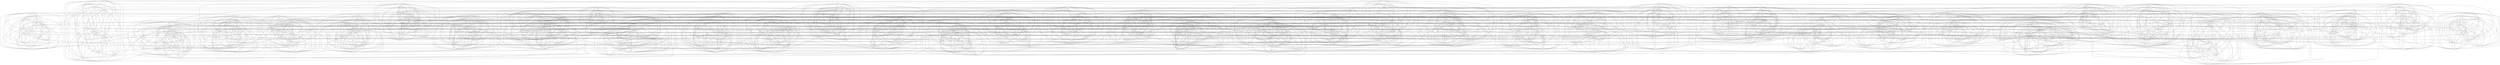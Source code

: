 strict graph {
  bt -- me
  nb -- vj
  mh -- vz
  ja -- tm
  ly -- wx
  gf -- iq
  jh -- zo
  dh -- hz
  oi -- sv
  ji -- tf
  pk -- ur
  gl -- st
  gv -- tu
  lw -- md
  ci -- dy
  cg -- fb
  dl -- wv
  sn -- yl
  cm -- ye
  bx -- oo
  bt -- kn
  bd -- ja
  wa -- xq
  nb -- pd
  jh -- kd
  ja -- jv
  la -- vz
  cn -- hq
  bo -- fu
  ng -- ot
  by -- vy
  aw -- ud
  qe -- xg
  mf -- vk
  ck -- gb
  nh -- vz
  co -- lv
  nv -- xg
  mz -- su
  br -- ne
  bo -- vn
  ic -- ow
  ki -- to
  js -- od
  ac -- nd
  gk -- ow
  yt -- yy
  bt -- oz
  vg -- xy
  wq -- yr
  hx -- is
  af -- ny
  fi -- iw
  si -- wm
  gv -- hm
  gy -- xf
  eb -- yb
  of -- ue
  hg -- ny
  lp -- op
  pw -- xt
  sz -- zc
  pk -- tt
  dc -- ga
  hl -- kt
  hz -- oo
  lp -- rw
  hc -- yf
  gz -- qf
  dt -- mh
  kf -- tc
  mm -- ry
  hh -- ml
  st -- yn
  kg -- vg
  ph -- sx
  mc -- ne
  my -- sd
  dq -- hn
  ar -- lg
  ah -- dk
  mv -- os
  co -- ew
  lu -- oe
  hi -- pf
  gr -- tf
  sg -- wg
  jz -- wk
  ln -- ni
  lz -- yc
  gc -- he
  md -- ws
  py -- qm
  dp -- hu
  te -- xn
  fe -- ob
  fc -- lh
  sp -- yv
  bj -- ve
  kg -- xm
  dl -- qd
  bo -- ds
  lo -- wh
  ds -- vn
  ho -- lt
  jl -- qc
  iz -- no
  nn -- sk
  aa -- mm
  sj -- yf
  ju -- rn
  fn -- qz
  bd -- ff
  ma -- ss
  wc -- xh
  og -- rf
  df -- lp
  lh -- vy
  fg -- qz
  kk -- qs
  dc -- ks
  ac -- xg
  dp -- uv
  zj -- zz
  ex -- rv
  bl -- tp
  hi -- vl
  bh -- ie
  ld -- xs
  eo -- ol
  mh -- oa
  nr -- rq
  up -- xp
  pk -- vx
  cm -- xx
  bw -- hi
  ye -- ze
  yi -- yr
  jk -- kn
  tz -- wk
  ee -- xd
  uy -- vr
  sv -- yq
  bo -- gl
  gl -- hk
  ku -- yq
  bf -- uj
  gc -- lg
  gw -- yx
  li -- qf
  ii -- te
  bx -- vp
  el -- op
  ka -- tl
  by -- lc
  dm -- xf
  rz -- tm
  ar -- zc
  pt -- tf
  vh -- xm
  im -- mq
  du -- pm
  ba -- ds
  rw -- th
  xz -- yr
  ls -- su
  fr -- ze
  fq -- kf
  ub -- zj
  fr -- gy
  hw -- ij
  pg -- sx
  bh -- vq
  dq -- np
  xo -- xw
  hq -- nn
  hf -- oi
  bj -- wb
  aa -- tw
  sz -- yk
  br -- og
  ln -- ya
  cw -- xo
  kq -- mf
  ov -- yj
  xo -- yy
  dt -- uu
  hl -- xw
  lq -- ra
  df -- fa
  dz -- ji
  pe -- xy
  sr -- za
  ds -- eh
  qj -- wl
  oq -- rl
  da -- ui
  fr -- jb
  nz -- ua
  ua -- xd
  he -- ni
  ft -- yx
  aq -- wi
  hl -- xo
  lc -- wm
  oj -- xx
  cg -- eo
  mh -- zk
  on -- ze
  qj -- un
  eh -- zz
  me -- qr
  ct -- se
  nl -- ro
  bf -- wy
  cg -- qe
  ap -- et
  fa -- jl
  ni -- oq
  qb -- yb
  lr -- vy
  mu -- qs
  cc -- nn
  ke -- wy
  bt -- wt
  ft -- jz
  qp -- wl
  kx -- ts
  pb -- xq
  cu -- ho
  ik -- wk
  ra -- sb
  mv -- xi
  ng -- zq
  ll -- tp
  nv -- qe
  ow -- pv
  km -- li
  gr -- yi
  cm -- fy
  lz -- rd
  jl -- ml
  tm -- wt
  mn -- ni
  eq -- lg
  pe -- re
  gc -- mn
  kq -- lw
  ep -- gp
  du -- xx
  cs -- fg
  ha -- qp
  xj -- yw
  ii -- kr
  jz -- tz
  uy -- zr
  gk -- xi
  ac -- rs
  pd -- xt
  co -- ig
  ly -- rz
  cg -- oz
  ot -- zz
  hl -- yt
  py -- vw
  vw -- zw
  rl -- yx
  hp -- xh
  cw -- zu
  gi -- nr
  kz -- yq
  bi -- xw
  ji -- wo
  od -- pd
  ei -- ez
  ki -- vs
  iq -- jb
  mk -- si
  hq -- sk
  by -- si
  wy -- yw
  og -- wd
  az -- gr
  af -- xy
  ie -- qs
  hu -- lo
  tc -- wc
  ys -- zz
  ar -- mn
  ae -- gr
  fr -- iq
  is -- su
  fu -- nl
  bk -- yn
  ch -- wn
  gx -- tr
  sn -- tv
  xk -- xo
  ep -- na
  at -- wa
  bl -- mg
  hy -- lc
  cz -- rl
  iw -- uv
  eb -- im
  xs -- zq
  aw -- vl
  au -- os
  qj -- qp
  eu -- xi
  jq -- xs
  af -- hg
  bw -- ww
  we -- zk
  lt -- tx
  ee -- nz
  ks -- qt
  rc -- wp
  ej -- yb
  np -- tt
  bz -- el
  oe -- rp
  sr -- vq
  rd -- tp
  et -- mq
  mf -- nj
  dg -- tc
  ac -- ol
  aa -- ko
  pp -- ss
  jh -- qt
  fl -- zw
  fw -- hu
  kc -- pp
  no -- os
  ja -- wx
  hk -- vn
  rc -- zu
  az -- cy
  at -- ho
  ms -- ww
  ko -- rm
  xv -- yb
  tl -- zs
  dm -- iq
  dk -- gb
  bd -- mt
  ae -- cx
  pj -- zk
  ei -- vl
  qs -- vq
  gx -- pr
  oe -- qb
  ls -- vt
  ha -- qv
  kq -- nn
  wg -- wy
  dx -- uj
  gw -- qz
  uz -- zz
  qt -- zo
  bz -- il
  oj -- pu
  lk -- xv
  ok -- pw
  hd -- up
  js -- vj
  hp -- mb
  he -- zc
  ji -- me
  hp -- mh
  ou -- rd
  ck -- qj
  jc -- ls
  cm -- hc
  uf -- wp
  lk -- rc
  dn -- eh
  lc -- si
  fu -- hj
  gh -- kt
  ew -- lv
  aq -- hw
  xn -- yh
  lt -- yh
  ba -- cc
  dq -- jz
  bi -- xo
  kw -- vl
  gf -- rg
  iw -- zs
  hd -- od
  gv -- ul
  ho -- vr
  os -- vz
  bc -- xj
  bw -- dp
  eg -- fp
  mw -- wx
  lr -- wm
  dt -- hp
  el -- qc
  vw -- ya
  fj -- xh
  jy -- lh
  hn -- pk
  ow -- qw
  lc -- mk
  cc -- vk
  nz -- vl
  be -- ow
  my -- yh
  hr -- yr
  hc -- hm
  id -- st
  mp -- we
  aj -- nf
  kz -- sv
  ab -- rc
  pr -- sp
  ay -- qs
  hm -- tu
  dm -- fr
  is -- kc
  gl -- nl
  of -- xa
  lq -- mq
  bh -- cp
  bc -- uh
  dz -- qr
  mv -- qw
  id -- tb
  cs -- zq
  bo -- hk
  cd -- qu
  xw -- yt
  eg -- mg
  nt -- ur
  ga -- gd
  nl -- yn
  ci -- ha
  jh -- ti
  ec -- no
  hj -- vn
  mw -- rz
  bl -- ou
  hr -- pn
  fy -- it
  hu -- wh
  mj -- rp
  wn -- xz
  pk -- pl
  mp -- qt
  bc -- vu
  jm -- oj
  oj -- ut
  ij -- no
  ax -- ca
  wn -- wq
  dt -- oo
  dz -- wo
  qa -- wd
  bj -- xa
  hy -- ww
  kz -- tv
  fl -- oo
  dn -- uz
  hf -- yl
  je -- ou
  ub -- zz
  qw -- sp
  ki -- my
  gf -- mc
  hh -- sy
  bz -- lp
  bc -- hz
  tr -- yv
  nt -- vx
  pt -- uo
  ax -- il
  fr -- oa
  rf -- yl
  ei -- kw
  cp -- kk
  fo -- in
  in -- tj
  gc -- oq
  nj -- rl
  bk -- bo
  hu -- tg
  dn -- nx
  mq -- zk
  tg -- tp
  eg -- zs
  od -- xp
  bw -- pr
  hh -- yv
  bw -- hu
  ry -- tw
  rp -- yb
  ae -- az
  kd -- zo
  cd -- dk
  kc -- vt
  it -- sj
  bm -- cx
  td -- tw
  ix -- uk
  bo -- ro
  ov -- zg
  co -- ho
  md -- wk
  hh -- sp
  ou -- ru
  aj -- fc
  tt -- vx
  ag -- mj
  eg -- lb
  ej -- lk
  bw -- pf
  cw -- sh
  fr -- kt
  ti -- vj
  qm -- vw
  cp -- za
  pz -- zz
  lp -- tn
  kx -- lb
  bi -- cw
  sd -- te
  eq -- gc
  mu -- sc
  qd -- uo
  hn -- tz
  uh -- yw
  eq -- yk
  uu -- wc
  fs -- jk
  cy -- gr
  nb -- xu
  eo -- rs
  vk -- ys
  ua -- vl
  ud -- vl
  cs -- rl
  fj -- hp
  bn -- zw
  as -- nh
  cn -- sk
  gn -- lh
  eb -- et
  fb -- xg
  nj -- qz
  ik -- pl
  ay -- kk
  bi -- sh
  af -- ii
  vh -- xy
  ar -- he
  qs -- sr
  kt -- on
  cg -- nd
  kz -- rf
  kk -- mu
  eu -- jw
  np -- vx
  lk -- lu
  dz -- sx
  kw -- xd
  do -- xf
  fc -- wm
  oe -- rc
  ft -- rl
  im -- ri
  xp -- xu
  qd -- tf
  dv -- sp
  lv -- xq
  iq -- xf
  sc -- za
  wn -- yr
  ng -- rl
  am -- eu
  ll -- vs
  ff -- xx
  hi -- hu
  gi -- me
  fy -- kd
  mc -- uq
  mn -- sz
  ji -- sx
  fc -- gn
  lf -- oo
  lk -- yb
  qt -- ye
  qf -- yi
  aj -- vy
  ca -- tn
  fe -- rq
  qq -- xt
  ic -- jx
  ko -- tf
  fb -- ol
  bw -- hy
  hr -- re
  qa -- tu
  bp -- of
  dv -- ml
  aw -- kw
  fs -- wt
  hv -- ip
  od -- vj
  cg -- rs
  ph -- qr
  qk -- ud
  nr -- qr
  fn -- gw
  lq -- sb
  fp -- ka
  kk -- rq
  ko -- td
  du -- oj
  dz -- kr
  ec -- la
  fs -- rz
  qv -- tb
  se -- zu
  vs -- yh
  mo -- xx
  ya -- yk
  of -- wb
  vu -- yw
  js -- pw
  te -- vs
  af -- xm
  et -- lq
  ui -- uz
  ei -- ua
  do -- jb
  fe -- vq
  fi -- zs
  ag -- gv
  at -- cu
  ob -- vp
  na -- yv
  ua -- zx
  uf -- yb
  hf -- ku
  ff -- jm
  ec -- iz
  im -- ra
  ia -- sk
  ji -- ph
  mp -- ti
  lb -- mg
  bt -- rz
  fb -- ty
  df -- qc
  oi -- sn
  ig -- xq
  rc -- uf
  nr -- sg
  th -- xk
  un -- xq
  fy -- yf
  kx -- lv
  te -- to
  up -- xu
  fp -- zs
  eq -- sz
  pj -- zm
  dp -- wh
  hr -- wq
  wb -- zv
  dq -- ty
  df -- op
  kn -- tm
  hp -- kf
  rp -- sf
  an -- uh
  hd -- xp
  hg -- vg
  ik -- jz
  pd -- up
  pn -- qf
  li -- rn
  ok -- up
  bj -- tb
  ie -- kk
  pd -- xu
  bp -- zv
  hj -- nl
  io -- ub
  th -- zu
  on -- xf
  fg -- ot
  co -- vr
  ka -- zs
  js -- up
  da -- nx
  hg -- xy
  ik -- tz
  dc -- dk
  gk -- jx
  ln -- oq
  fy -- qb
  hd -- js
  jc -- ma
  wv -- xy
  kb -- vh
  fj -- mo
  lz -- xs
  gc -- sz
  qw -- xi
  cz -- yx
  nl -- st
  kv -- zk
  dg -- fj
  je -- yc
  qe -- qq
  my -- vs
  na -- xh
  jb -- rg
  ba -- lw
  fw -- ms
  ma -- vt
  og -- qa
  mj -- ne
  mp -- sj
  xl -- zg
  ap -- my
  cd -- ga
  eg -- sf
  jg -- su
  bj -- bp
  uj -- vu
  jk -- jv
  ep -- sp
  sv -- yl
  dy -- tb
  kr -- qr
  ax -- fa
  xf -- ze
  iq -- pp
  du -- jd
  cx -- tf
  eu -- ic
  aw -- ei
  el -- oi
  jx -- pa
  cg -- gi
  to -- yh
  hz -- zw
  eb -- pj
  jk -- mw
  gi -- qr
  jx -- pv
  nn -- vk
  ia -- lw
  ba -- md
  il -- jl
  pp -- rv
  pw -- xc
  ms -- wh
  qv -- wb
  bc -- ke
  eh -- pz
  fj -- kf
  dh -- qm
  of -- zv
  rj -- ww
  ag -- wd
  ha -- mf
  gi -- ph
  jk -- nf
  lt -- my
  el -- lp
  in -- sn
  ej -- hv
  ia -- mf
  aj -- wm
  md -- nn
  dz -- me
  bl -- lz
  eh -- zj
  mc -- qa
  ah -- cd
  cz -- ft
  lv -- wa
  ew -- uy
  fc -- si
  to -- tx
  cd -- dc
  kb -- kg
  je -- xs
  fq -- tu
  sc -- vq
  dc -- un
  gr -- uo
  jl -- op
  co -- pb
  bc -- uj
  bp -- xa
  hk -- st
  gi -- wo
  tj -- yq
  ij -- nh
  hm -- mj
  gy -- ze
  vj -- xu
  lr -- mk
  de -- ut
  lk -- qb
  an -- xj
  af -- vg
  cd -- wl
  ng -- yx
  bm -- ip
  bl -- ru
  gd -- xy
  dm -- jb
  at -- xq
  hw -- rf
  th -- yy
  he -- mn
  aa -- qr
  cs -- fn
  dv -- tr
  jm -- mt
  bw -- ms
  ke -- xe
  si -- vy
  pm -- xx
  mb -- xh
  nz -- vv
  dk -- qu
  av -- of
  an -- xe
  sh -- xk
  bk -- ro
  ba -- sk
  lo -- ww
  ha -- zv
  gv -- qa
  jx -- ow
  fu -- id
  at -- zr
  iw -- lb
  nz -- qk
  ar -- ya
  tu -- ul
  pr -- tr
  au -- iz
  dc -- sk
  gd -- uk
  eo -- fb
  dk -- ks
  ha -- tb
  jv -- rz
  kr -- sg
  mq -- we
  hy -- rj
  qq -- rs
  ej -- qb
  ab -- qb
  kw -- ud
  ia -- jv
  jq -- rd
  ch -- pn
  dz -- ph
  fy -- jh
  av -- bp
  ia -- md
  ds -- gl
  sj -- ye
  ez -- xd
  dh -- fl
  af -- kb
  dm -- kt
  bh -- mu
  cm -- ti
  lp -- qc
  rq -- sc
  fu -- ro
  eq -- he
  ds -- hj
  hg -- ix
  cd -- ks
  oe -- wp
  io -- ui
  jb -- on
  hj -- yn
  hx -- kc
  gz -- ii
  fc -- lc
  au -- nh
  fp -- lb
  jh -- ye
  lb -- zs
  ax -- el
  ag -- mc
  cz -- nj
  se -- sh
  oo -- vp
  pj -- ri
  je -- tg
  oq -- ya
  cn -- tj
  bj -- qv
  dc -- qp
  kg -- wv
  ka -- kx
  lo -- uv
  be -- qw
  pl -- tz
  fq -- mb
  ct -- hl
  fc -- lr
  ee -- qk
  th -- xw
  lw -- mf
  de -- jd
  dg -- uu
  bf -- dx
  ho -- uy
  iq -- ze
  sy -- tr
  cw -- hl
  bc -- cf
  hx -- ls
  oq -- sz
  eb -- lq
  bh -- kk
  ye -- zo
  xc -- xu
  eu -- mv
  fi -- tl
  rf -- sv
  rg -- xf
  ch -- wq
  bc -- bf
  hw -- wi
  cx -- gr
  au -- hw
  mt -- xx
  ag -- hm
  tw -- xl
  dn -- ys
  cz -- fn
  dn -- zz
  el -- tn
  ka -- mg
  hd -- pw
  mq -- tv
  ae -- bm
  da -- zj
  lq -- zm
  nh -- os
  ej -- xv
  bm -- tf
  hf -- sv
  fj -- oa
  qz -- zq
  ob -- oo
  aj -- lr
  hl -- yy
  gz -- yh
  oz -- xg
  cf -- xj
  mm -- tw
  sp -- tr
  dm -- gf
  bj -- of
  bd -- ut
  an -- bc
  hm -- uq
  fg -- yx
  br -- gv
  ol -- oz
  gv -- mc
  dp -- ww
  ik -- pk
  fb -- nv
  gb -- un
  fg -- ng
  bk -- st
  ch -- ju
  rm -- yj
  cm -- qt
  hz -- qm
  eq -- ln
  nx -- zj
  tw -- zg
  lm -- mk
  by -- lm
  ny -- xy
  im -- pj
  ho -- ig
  ag -- tu
  km -- ms
  hu -- nd
  qb -- rc
  hk -- yn
  ez -- vv
  xa -- zs
  aw -- ua
  gn -- lm
  ud -- zx
  hu -- pf
  hf -- ut
  ho -- zr
  rn -- wq
  la -- ra
  rm -- td
  ic -- mv
  bh -- sr
  ia -- kq
  im -- we
  it -- iz
  ac -- ui
  ss -- su
  qr -- wo
  kf -- uu
  lr -- si
  ut -- xx
  mb -- oa
  te -- tx
  kv -- ra
  xp -- xt
  ap -- xn
  mo -- oj
  dy -- ve
  hk -- nl
  kq -- vk
  mt -- pu
  pe -- rm
  lt -- xn
  ay -- mu
  pz -- tn
  ub -- uz
  se -- yt
  tt -- ur
  ly -- mw
  gk -- jw
  ch -- kw
  ki -- xn
  pe -- td
  hw -- no
  rz -- wx
  ur -- vx
  oa -- tc
  pz -- uz
  hp -- wc
  pa -- pv
  aq -- ct
  hm -- qa
  hd -- ok
  fi -- kx
  nj -- yx
  ca -- il
  ru -- tp
  gp -- hh
  hj -- hk
  dy -- qv
  sh -- xo
  cp -- sr
  mw -- wt
  cf -- dx
  uj -- xe
  jq -- lz
  hu -- ms
  iw -- pg
  io -- ue
  kr -- wg
  ml -- sp
  rs -- vh
  cf -- wy
  bo -- lf
  ck -- ga
  kx -- tl
  vx -- wk
  ov -- tw
  da -- zz
  vg -- xm
  vv -- xd
  mz -- ph
  kk -- sc
  mm -- rm
  is -- vt
  kr -- sx
  ij -- vz
  kg -- ny
  bk -- ds
  ax -- op
  lv -- pb
  bx -- py
  pb -- wa
  hl -- sh
  np -- pk
  ny -- wv
  dv -- yv
  mk -- wm
  bw -- lo
  df -- jl
  gk -- qw
  lt -- te
  oo -- qm
  ag -- og
  ig -- lv
  dk -- qj
  gb -- wl
  ry -- td
  vy -- wm
  lz -- ou
  uk -- vg
  np -- pl
  kw -- nz
  lm -- lr
  rm -- ry
  aq -- os
  qm -- vp
  km -- pn
  nx -- ys
  ok -- xc
  bo -- yn
  fi -- mg
  vs -- xn
  fs -- ja
  gd -- xm
  im -- zk
  fb -- qe
  ae -- ip
  oz -- qq
  tf -- uo
  ca -- uq
  ax -- lp
  pf -- rj
  ee -- ez
  mc -- wd
  eo -- xg
  lt -- vs
  do -- gy
  bp -- cs
  ub -- zw
  qa -- uq
  ju -- pn
  rq -- za
  ij -- os
  fe -- qs
  mp -- zo
  ni -- sz
  ld -- ru
  hr -- wn
  ag -- ul
  kw -- qk
  pn -- wn
  xd -- zx
  ny -- vh
  ff -- jd
  wh -- ww
  qr -- sx
  ct -- zu
  aw -- ez
  jk -- tm
  bm -- gr
  ch -- yi
  ay -- rq
  pd -- xc
  bd -- jm
  ix -- ny
  eo -- ty
  cf -- yw
  kc -- mz
  jv -- kn
  wp -- xv
  ml -- yv
  fl -- lf
  ei -- qk
  dh -- vp
  aa -- yj
  cd -- qp
  de -- mo
  vj -- xc
  ic -- jw
  dl -- tf
  kc -- ss
  ff -- pm
  ok -- xu
  ku -- sn
  bz -- tn
  az -- pt
  gy -- on
  bt -- ly
  ol -- qe
  pe -- tw
  nd -- ty
  gl -- ro
  dt -- oa
  he -- ya
  cu -- ew
  jv -- ly
  kb -- xy
  cu -- vr
  kf -- wc
  ck -- qp
  gi -- yr
  kw -- vv
  de -- ff
  ag -- br
  ly -- nf
  pw -- vj
  mm -- re
  fg -- zq
  pl -- vq
  ie -- za
  hq -- mf
  nh -- wi
  ui -- zj
  jg -- pr
  hm -- wd
  kx -- sl
  ub -- ys
  jc -- kc
  my -- tx
  dv -- ep
  km -- yi
  qt -- ti
  gh -- gy
  dq -- tz
  at -- vr
  dh -- py
  dh -- ob
  hf -- tj
  iw -- kx
  cm -- it
  aa -- xl
  tt -- tz
  kk -- vq
  rq -- vq
  vv -- zx
  gd -- ix
  vg -- vh
  fj -- wc
  hx -- jc
  vz -- wi
  hr -- km
  dv -- gx
  fb -- rs
  qb -- sf
  de -- mt
  jy -- vy
  iz -- la
  fl -- uy
  fi -- ts
  hc -- jh
  qb -- uf
  da -- pz
  kk -- za
  cd -- ck
  dn -- ui
  ig -- vr
  bh -- lw
  my -- te
  ch -- rn
  sf -- yb
  be -- pa
  gx -- qa
  ll -- rd
  lu -- qb
  rf -- sn
  jw -- xi
  ex -- su
  da -- io
  eh -- ue
  oa -- wc
  mu -- sr
  wa -- zr
  cc -- lw
  hd -- xu
  ix -- kg
  ju -- li
  dg -- dt
  da -- ys
  kz -- oi
  ck -- dc
  ie -- mu
  dy -- zv
  jk -- wx
  mv -- pa
  ch -- xz
  fs -- wx
  dl -- ip
  hl -- xk
  xc -- xt
  in -- tv
  eu -- ow
  ll -- xz
  fu -- hk
  as -- no
  jg -- yv
  tg -- xs
  dh -- lf
  jv -- wx
  fr -- on
  pa -- qw
  fs -- jv
  lk -- rp
  lw -- sk
  ep -- sy
  bn -- py
  ck -- un
  do -- rg
  jk -- rz
  lq -- lz
  ep -- iz
  we -- zm
  hr -- rn
  ir -- ka
  ti -- zo
  gn -- lc
  gp -- pr
  oe -- uf
  da -- ub
  qa -- ul
  ga -- gb
  mq -- pj
  gf -- gy
  at -- uy
  ls -- pp
  he -- lg
  ll -- xs
  bh -- za
  xe -- xj
  gf -- gh
  cp -- mu
  nz -- ud
  ne -- uq
  ew -- vr
  hv -- pt
  rd -- xs
  fs -- ik
  vl -- vv
  eu -- pv
  ae -- py
  eo -- qq
  ex -- ma
  uj -- uk
  hk -- ok
  bc -- dx
  gk -- xg
  nx -- uz
  gd -- wv
  pz -- ys
  av -- qv
  ah -- wl
  sn -- yq
  ki -- qd
  sc -- uo
  ld -- rd
  dz -- nr
  ix -- vh
  gb -- qp
  de -- jm
  he -- ln
  it -- mp
  xg -- yn
  gp -- ml
  mc -- ul
  iw -- ka
  ez -- ks
  iz -- vz
  gn -- vy
  tm -- wx
  vj -- xp
  mv -- ow
  aq -- ec
  bp -- ve
  kg -- uk
  kv -- sb
  am -- xi
  cw -- yt
  co -- xq
  bx -- fl
  am -- mv
  br -- hm
  ij -- wi
  ni -- ya
  hp -- tc
  ko -- re
  ch -- qf
  bz -- rw
  eg -- ka
  lw -- ws
  im -- mt
  pg -- qr
  oi -- tj
  hf -- yq
  sb -- zm
  im -- lq
  bm -- dl
  cc -- zr
  do -- gh
  bn -- lf
  mh -- xh
  ee -- kw
  lb -- ts
  kn -- vp
  pk -- tz
  hu -- rj
  gz -- ki
  mj -- og
  mm -- zg
  ba -- ws
  fo -- hf
  gn -- jy
  sd -- vs
  mt -- ut
  be -- mv
  sn -- sv
  fa -- rw
  op -- rw
  gl -- id
  bl -- ld
  nb -- od
  df -- tn
  im -- kv
  bx -- qm
  ec -- ij
  cs -- nj
  ve -- zv
  ip -- pt
  ph -- wo
  ft -- gw
  nb -- vy
  uh -- xj
  kd -- ti
  hz -- lf
  bx -- ob
  ab -- xv
  gl -- mu
  ep -- ml
  cx -- qq
  ba -- ia
  ov -- pe
  rp -- xv
  bk -- gl
  ii -- sd
  ks -- qu
  sz -- ya
  uz -- zj
  ez -- qk
  ee -- ud
  uh -- uj
  as -- iz
  ir -- kx
  cp -- rq
  ni -- vl
  rn -- xz
  br -- mj
  bo -- id
  eb -- mq
  fy -- hc
  du -- ut
  rv -- ss
  gx -- sy
  hg -- uk
  se -- th
  ue -- ys
  kg -- xu
  uv -- wh
  pf -- uv
  uf -- vt
  jx -- xi
  cy -- qd
  wy -- xj
  kn -- ly
  pg -- sg
  ob -- py
  ar -- eq
  bt -- ja
  dp -- hy
  gz -- xn
  lk -- sf
  ke -- uh
  pe -- xl
  tx -- yh
  re -- rm
  gv -- mj
  ds -- st
  cy -- uo
  ka -- sl
  un -- wl
  gx -- ml
  cn -- lw
  ap -- yh
  kq -- sk
  lt -- to
  do -- iq
  eg -- sl
  aa -- re
  ci -- ve
  aw -- sg
  by -- xl
  aq -- no
  do -- ze
  dx -- wy
  il -- rw
  il -- kd
  ae -- uo
  eq -- oq
  ei -- zx
  ol -- qq
  ah -- ck
  aq -- as
  ik -- nt
  mm -- pe
  eo -- oz
  mq -- ra
  ff -- oj
  cx -- uo
  jm -- xx
  iq -- rg
  da -- dn
  me -- wg
  ly -- tm
  gf -- xf
  ct -- yt
  dm -- pu
  az -- tf
  ej -- rp
  hc -- mp
  rf -- yq
  cu -- zr
  ml -- tr
  hj -- ro
  jd -- yt
  aq -- au
  bn -- hz
  hh -- na
  qb -- rp
  ot -- qz
  qk -- xd
  jl -- tn
  kv -- mq
  dq -- nt
  ez -- kw
  pu -- xx
  ax -- qc
  ow -- xi
  ew -- xq
  op -- tn
  mb -- wc
  ba -- hq
  cg -- xg
  bd -- pm
  lu -- uf
  qm -- zw
  ii -- yh
  nz -- zx
  ov -- re
  tv -- yl
  lf -- py
  qb -- xv
  ml -- sy
  ck -- dk
  bk -- hj
  hc -- kd
  fp -- ts
  rv -- se
  dm -- rg
  ir -- lb
  hg -- kg
  fa -- tn
  qk -- zx
  ir -- sl
  bl -- jq
  hj -- st
  in -- sv
  ep -- hh
  pn -- wq
  hq -- ws
  am -- qw
  hq -- vk
  at -- ew
  ku -- tv
  sb -- we
  fy -- sj
  ew -- ig
  qb -- wp
  bx -- hz
  ab -- rp
  bp -- ha
  hq -- md
  ay -- za
  xk -- xw
  df -- el
  by -- fc
  iw -- sl
  lu -- rp
  gd -- vg
  bj -- ha
  ll -- ou
  lh -- lm
  bz -- ca
  cn -- md
  gf -- kt
  fg -- fn
  qf -- wn
  oi -- yq
  ac -- qe
  pl -- ur
  fo -- kz
  ap -- te
  qc -- rw
  hw -- la
  ci -- wb
  xw -- yy
  lk -- oe
  hv -- yw
  ir -- ts
  fg -- qu
  la -- no
  dq -- ur
  lo -- up
  vn -- yn
  as -- hw
  js -- xc
  ub -- ui
  bh -- rq
  fe -- sc
  qz -- st
  dt -- fq
  rs -- xg
  wb -- xa
  uj -- wy
  ez -- ud
  hp -- uu
  fw -- lo
  sd -- tx
  fu -- yn
  ys -- zj
  od -- up
  cc -- md
  sf -- wp
  ay -- cp
  ba -- cn
  ar -- yk
  ar -- oq
  on -- rg
  rn -- yr
  jd -- xx
  jm -- pm
  de -- pm
  gp -- yv
  la -- nh
  bd -- du
  hy -- lo
  is -- ma
  ue -- ui
  hd -- xc
  rf -- tv
  hz -- py
  nd -- oz
  lh -- si
  lz -- tp
  rq -- sr
  ju -- qf
  de -- oj
  hr -- yi
  rw -- tn
  mw -- pt
  df -- kf
  ij -- iz
  ly -- wt
  pg -- wo
  hy -- pf
  hh -- tr
  pj -- ra
  ay -- fe
  iw -- mg
  jq -- ou
  je -- tp
  ob -- qm
  av -- te
  bp -- qv
  nd -- nv
  lg -- mn
  uh -- wy
  mg -- sl
  uk -- wv
  fa -- lp
  ru -- tg
  cc -- kq
  hn -- ik
  sp -- sy
  xm -- xy
  co -- uy
  pb -- vr
  it -- zo
  kf -- xh
  ke -- vu
  bn -- fl
  qu -- wl
  ju -- yi
  ma -- pp
  se -- xo
  ie -- vq
  vg -- wc
  in -- yl
  ji -- wg
  ab -- yb
  br -- ul
  aw -- nz
  kb -- vg
  fc -- jy
  ap -- tx
  nx -- ue
  ui -- ys
  dp -- fw
  dk -- un
  fc -- vy
  rn -- tl
  fn -- rl
  et -- we
  ft -- qz
  ah -- qp
  yt -- zu
  cw -- xk
  et -- kv
  az -- uo
  da -- uz
  dq -- pl
  fo -- tj
  ap -- sd
  ul -- wd
  dg -- oa
  sj -- ti
  me -- nr
  mq -- zm
  ck -- qu
  nr -- pg
  np -- nt
  ka -- qk
  jc -- vt
  hd -- vj
  cp -- vq
  pg -- ph
  hz -- vp
  fc -- mk
  qc -- xv
  fo -- yq
  ep -- jg
  cu -- xq
  gb -- ks
  ff -- mo
  ii -- ki
  jx -- mv
  ac -- oz
  fr -- xf
  gd -- ny
  bi -- yt
  ci -- ua
  cw -- yy
  bn -- oo
  sd -- to
  gn -- mk
  sg -- sx
  je -- mn
  cm -- sj
  xt -- xu
  lg -- ni
  bx -- zw
  kb -- ny
  dx -- vu
  aq -- ij
  cf -- vu
  cx -- pt
  jb -- jg
  jz -- pl
  is -- mz
  by -- gn
  hu -- hy
  jh -- mp
  pg -- wg
  ju -- kb
  in -- tr
  gd -- hg
  ff -- ut
  fn -- nj
  of -- ve
  oq -- zc
  nx -- ru
  dx -- qa
  lg -- ln
  hj -- id
  eu -- qw
  ca -- rw
  av -- dy
  jm -- ve
  fe -- sr
  tt -- xe
  wq -- yi
  ol -- xg
  jz -- ur
  bi -- yy
  qc -- tn
  ds -- fu
  oa -- uu
  do -- kt
  dy -- wb
  bk -- wl
  ks -- un
  hn -- jz
  ac -- qq
  dl -- hv
  dp -- ny
  jb -- ze
  rw -- wi
  cf -- xe
  ji -- kr
  jc -- rv
  km -- wq
  bf -- vu
  kt -- xf
  st -- vn
  kv -- we
  hn -- vx
  cz -- qz
  td -- xl
  bl -- tg
  mu -- za
  qq -- ty
  mt -- oj
  vk -- ws
  af -- tp
  ov -- rm
  fl -- ob
  bp -- ci
  rc -- sf
  pw -- xu
  uj -- yw
  sv -- tv
  mf -- ws
  hn -- tt
  hd -- pd
  fq -- uu
  fg -- gw
  ee -- ei
  cx -- cy
  td -- yj
  js -- sx
  dp -- ms
  qt -- yf
  ca -- df
  ha -- of
  ph -- sg
  dv -- hh
  qk -- vl
  dg -- kf
  pb -- uy
  bf -- cf
  dk -- ga
  dy -- nt
  mw -- nf
  im -- sb
  lc -- lm
  kq -- rd
  av -- xa
  by -- lh
  pv -- xi
  jd -- mt
  rj -- to
  km -- qf
  cn -- ws
  ex -- jc
  nf -- wt
  se -- xk
  ej -- rc
  gp -- sy
  ko -- ov
  qf -- yr
  lo -- pf
  ij -- la
  ag -- uq
  ac -- fb
  ag -- pm
  kq -- ws
  lp -- pj
  dt -- kf
  ci -- of
  mg -- zs
  et -- ra
  ah -- wq
  gp -- tr
  jy -- lm
  fi -- ir
  nr -- wg
  ku -- tj
  aj -- gn
  dv -- jg
  tb -- zv
  ds -- nl
  vl -- xd
  dh -- fb
  fp -- iw
  ho -- wa
  aj -- jy
  ca -- jl
  kw -- ua
  ri -- sb
  az -- hv
  nt -- pk
  tz -- vx
  dn -- ub
  lb -- tl
  ye -- yf
  me -- ph
  cx -- ip
  gr -- qd
  as -- la
  gx -- sp
  hk -- id
  jd -- jm
  lq -- pj
  gv -- wd
  gx -- hh
  nf -- wx
  ig -- pb
  np -- tz
  fi -- ka
  fr -- gh
  gz -- my
  js -- pd
  cs -- ot
  gp -- sp
  pf -- ww
  hi -- rj
  fj -- mh
  mh -- tc
  pu -- ut
  ha -- ve
  ap -- ki
  hq -- lw
  hf -- sn
  ex -- ss
  kk -- zj
  fn -- ot
  ew -- pb
  fr -- rg
  bj -- dy
  ls -- ma
  hv -- uo
  id -- yn
  ln -- zc
  yx -- zq
  qr -- wg
  bf -- xj
  fu -- gl
  nb -- xp
  ue -- uz
  gn -- lr
  in -- kz
  dv -- za
  kc -- rv
  ke -- uj
  bz -- op
  dp -- lo
  bf -- ke
  nf -- rz
  be -- eu
  op -- xf
  co -- dn
  bp -- tb
  bz -- qc
  ac -- cg
  fj -- tc
  ay -- sr
  mj -- ul
  ap -- ii
  cu -- lv
  pa -- xi
  lq -- we
  cg -- qq
  bi -- ct
  ki -- sd
  ep -- pr
  re -- yj
  fy -- zo
  it -- yf
  tx -- zx
  qm -- td
  ab -- oe
  no -- wp
  ks -- qp
  cz -- zq
  lk -- uf
  ls -- rv
  ap -- gz
  gw -- ng
  np -- pz
  fe -- ie
  dt -- fj
  av -- ve
  jq -- yc
  dg -- mh
  dv -- pr
  cw -- tr
  fb -- oz
  dl -- uo
  he -- oq
  oe -- sf
  ax -- df
  dt -- tc
  js -- nb
  bo -- st
  aa -- ry
  dv -- sy
  hl -- th
  ga -- wl
  rz -- wt
  gc -- ya
  bj -- ci
  cm -- zo
  eo -- rq
  ig -- mn
  ft -- ot
  hx -- su
  ba -- kq
  ls -- ss
  mo -- pm
  aa -- rm
  ab -- gp
  my -- xn
  ku -- yl
  eu -- gk
  gl -- vn
  an -- dx
  fw -- qv
  eh -- io
  kn -- rz
  uk -- xm
  af -- wv
  lb -- sl
  gy -- kt
  ou -- xs
  bt -- fs
  hr -- li
  do -- gf
  id -- ro
  eg -- fi
  xc -- yw
  ik -- np
  ko -- pe
  qp -- qu
  ij -- rg
  cp -- qs
  sh -- yt
  tx -- xn
  ri -- we
  gi -- pg
  in -- yq
  ct -- yy
  nv -- oz
  dt -- xh
  dc -- qj
  by -- lr
  gi -- sg
  xw -- zu
  ro -- st
  tb -- xa
  kb -- xm
  jy -- lr
  od -- wx
  ar -- ni
  ll -- lz
  ig -- wa
  gw -- nj
  aa -- ov
  nv -- ty
  il -- tn
  og -- uq
  xs -- yc
  ol -- ty
  se -- yy
  kv -- lq
  nt -- wk
  pz -- ui
  pf -- wh
  ve -- wb
  me -- sg
  ic -- pv
  fp -- tl
  ab -- yl
  pr -- sy
  jy -- nv
  gd -- vh
  sy -- yv
  jc -- mz
  ma -- rv
  ir -- my
  cs -- cz
  up -- vj
  aj -- lh
  rm -- xl
  gk -- pv
  tw -- yj
  ui -- zz
  is -- jc
  ti -- yf
  rd -- yc
  hh -- jg
  nj -- ot
  re -- zg
  xk -- yy
  gv -- og
  cg -- ol
  ix -- xm
  cy -- ip
  ir -- zs
  fn -- xn
  th -- yt
  cz -- fg
  dt -- mb
  jq -- ll
  fn -- ft
  vr -- wa
  fp -- sl
  dv -- gp
  tj -- tv
  bn -- qm
  hr -- ju
  be -- jx
  dg -- wc
  ne -- pp
  lo -- ms
  gy -- rg
  ud -- xd
  fw -- uv
  cg -- nv
  kr -- ph
  ne -- og
  dz -- wg
  cc -- ia
  nx -- ub
  bc -- wy
  ku -- rf
  kc -- ls
  eb -- we
  nd -- xg
  me -- wo
  au -- vz
  iz -- os
  rn -- wn
  ec -- hw
  nx -- pz
  kr -- nr
  ab -- wp
  ny -- xm
  pl -- vx
  hi -- ms
  ft -- nj
  ia -- vk
  aw -- zx
  ip -- qd
  kq -- md
  ag -- ne
  jw -- qw
  ru -- yc
  jx -- kf
  xl -- yj
  gk -- ic
  cu -- ro
  in -- rf
  hz -- vw
  tp -- xs
  oz -- ty
  ld -- tg
  ji -- qr
  gv -- ne
  ow -- xw
  fj -- fq
  ei -- nz
  fg -- rl
  ov -- ww
  an -- wy
  cn -- vk
  ck -- wl
  bi -- se
  gk -- pa
  kr -- pg
  an -- ke
  pb -- sh
  sl -- zs
  bn -- bx
  hy -- ms
  na -- tr
  me -- sx
  nn -- ws
  km -- yr
  gx -- yv
  uz -- wt
  qe -- rs
  mg -- ts
  ke -- xj
  dl -- pt
  ah -- dc
  kz -- tj
  uf -- xv
  kz -- sn
  lu -- sf
  bx -- dh
  be -- gk
  cy -- tf
  gv -- uq
  aj -- lm
  gh -- rg
  pa -- sj
  hu -- uv
  jw -- mv
  gy -- iq
  hq -- ia
  nd -- qe
  rg -- ze
  qz -- yx
  ej -- sf
  ko -- xl
  bd -- jd
  lq -- ri
  gb -- qj
  lg -- yk
  vh -- wv
  jd -- mo
  at -- lv
  dc -- gb
  hy -- wh
  ah -- qu
  ay -- gw
  nx -- ui
  gw -- zq
  pv -- ri
  ba -- nn
  bw -- fw
  cx -- dl
  ry -- zg
  cy -- pt
  eq -- zc
  rm -- tw
  nr -- ph
  bm -- qd
  sn -- tj
  ko -- yj
  ry -- xl
  ko -- ry
  gz -- to
  gz -- lt
  lq -- zk
  lz -- ru
  jg -- sp
  jv -- qs
  ld -- lz
  mc -- tu
  dh -- yx
  hc -- qt
  ja -- mw
  aw -- qk
  be -- zg
  fo -- yl
  fs -- ly
  af -- uk
  pb -- zr
  cs -- yx
  io -- zj
  bi -- zu
  qv -- xa
  uq -- wd
  ja -- kn
  aa -- td
  at -- pb
  fq -- hp
  pn -- yr
  ss -- vt
  at -- co
  ld -- ou
  wy -- xe
  cm -- jh
  an -- bf
  ah -- qj
  ra -- we
  xq -- zr
  tl -- ts
  oz -- qe
  ok -- pd
  iz -- nh
  ba -- vk
  ni -- zc
  kn -- mw
  ke -- yw
  ff -- yv
  jw -- jx
  ld -- yc
  lz -- tg
  qe -- ty
  fg -- nj
  cd -- gb
  eh -- uz
  lv -- uy
  fo -- sv
  ny -- vg
  mz -- rv
  sh -- xw
  ks -- qj
  ff -- pu
  uu -- xh
  ah -- un
  ar -- ln
  dx -- xe
  lo -- rj
  fp -- mm
  ja -- nf
  jx -- qw
  de -- pu
  hi -- hy
  ix -- kb
  bm -- cy
  wq -- xz
  ms -- rj
  ep -- gx
  kd -- sj
  ml -- na
  ar -- sz
  ex -- ls
  kz -- yl
  hn -- wk
  jq -- tg
  lm -- si
  cy -- sl
  ln -- sz
  nj -- zq
  ot -- zq
  aj -- mk
  tc -- uu
  jw -- pa
  rj -- wh
  bt -- tm
  ol -- tw
  of -- tb
  ng -- uy
  gz -- te
  yf -- zo
  ho -- xq
  gn -- wm
  da -- ue
  no -- vz
  ie -- sc
  eb -- zk
  as -- os
  pp -- su
  nt -- tt
  pl -- tt
  ki -- te
  hx -- mz
  as -- au
  an -- ie
  jb -- kt
  fp -- mg
  io -- uz
  ph -- wg
  an -- uj
  ok -- vj
  ds -- hk
  hx -- rv
  ew -- zv
  dm -- on
  np -- ur
  dl -- gr
  vw -- ws
  aq -- vz
  ki -- yh
  jv -- mw
  ia -- ws
  az -- bm
  ae -- tf
  js -- xt
  pm -- pu
  lm -- wm
  av -- zv
  oe -- xv
  cg -- ty
  pe -- zg
  jw -- pv
  jz -- nt
  tx -- vs
  ub -- ue
  bf -- yw
  am -- be
  re -- xl
  ex -- is
  rd -- tg
  mj -- uq
  dz -- gi
  vr -- zr
  cs -- qz
  sx -- ww
  nd -- qq
  ct -- sh
  uh -- xe
  cc -- mf
  et -- im
  ez -- zx
  be -- pv
  ew -- ho
  to -- xn
  fl -- qm
  se -- xw
  qp -- un
  jd -- oj
  of -- qv
  ae -- dl
  dk -- wl
  mq -- ri
  cp -- ie
  bk -- hk
  gi -- kr
  kf -- mb
  ve -- xa
  cm -- mp
  xa -- zv
  jh -- yf
  ii -- xn
  dq -- ik
  rc -- rp
  bk -- vn
  jv -- wt
  fb -- qq
  rp -- uf
  gc -- ni
  ud -- vv
  hw -- vz
  bh -- qs
  bw -- wh
  io -- zz
  hw -- is
  cz -- ng
  co -- cu
  hx -- vt
  bl -- rd
  gh -- ze
  mo -- ut
  be -- xi
  gk -- mv
  ay -- sc
  ex -- vt
  jg -- na
  ei -- ix
  ko -- vx
  tv -- yq
  ie -- sr
  ny -- uk
  ra -- zm
  br -- yy
  ne -- ul
  ci -- tb
  sb -- zk
  sh -- yy
  ju -- wq
  iq -- on
  dm -- gy
  ei -- xd
  bx -- vx
  vp -- vw
  gf -- jb
  kv -- zm
  gf -- ze
  ow -- pm
  nv -- rs
  ro -- tm
  az -- ip
  re -- ry
  ur -- wk
  ko -- mm
  pe -- ry
  py -- vp
  lf -- ob
  ks -- wl
  ka -- ts
  gh -- sb
  pn -- yi
  aj -- by
  lg -- zc
  am -- jx
  og -- ul
  bj -- ld
  hw -- os
  dn -- ue
  ma -- mz
  lv -- vr
  qr -- sg
  io -- ys
  eh -- ys
  dn -- io
  kc -- ma
  fa -- il
  hf -- kz
  ay -- vq
  rc -- xv
  af -- vh
  li -- wq
  ts -- xm
  ci -- qv
  bn -- dh
  tc -- xh
  uh -- vu
  gn -- si
  du -- jm
  av -- ci
  bx -- vw
  lf -- qm
  mt -- pm
  is -- ss
  ha -- wb
  kn -- wt
  vp -- zw
  do -- on
  fu -- st
  ds -- yn
  jm -- ut
  ii -- vs
  cf -- ke
  mq -- sb
  ep -- tr
  ra -- sy
  ji -- sg
  rz -- zc
  bz -- ut
  mh -- wc
  ag -- qa
  au -- ij
  eh -- nx
  ej -- wp
  dg -- xh
  df -- il
  yj -- zg
  aw -- xd
  iw -- tl
  km -- rn
  co -- zr
  jq -- ru
  ca -- op
  cc -- hq
  hc -- zo
  gp -- gx
  ep -- yv
  ga -- un
  mp -- yf
  am -- ow
  pd -- vj
  km -- wn
  mj -- wd
  eo -- qe
  mf -- sk
  fi -- yx
  lc -- lr
  fy -- qt
  cs -- ng
  ml -- pr
  du -- mt
  cn -- mf
  ah -- gb
  cp -- yj
  li -- xz
  jz -- pk
  ah -- da
  im -- zm
  dn -- zj
  ax -- bz
  bn -- vw
  js -- xu
  fw -- hi
  bt -- jk
  ie -- rq
  kg -- xy
  dn -- pz
  ez -- nz
  dm -- gh
  fc -- lm
  bd -- mo
  eo -- nd
  gh -- xf
  an -- vu
  he -- yk
  hi -- wh
  az -- lh
  lh -- wm
  fs -- nf
  oj -- pm
  gp -- na
  md -- vk
  jc -- pp
  cu -- uy
  pa -- sv
  fl -- py
  cd -- un
  ci -- xa
  lw -- vk
  jk -- wt
  xz -- yi
  ic -- qw
  ae -- qd
  bm -- pt
  nb -- ok
  eo -- nv
  lu -- xv
  li -- yr
  fw -- ww
  dm -- do
  gz -- vs
  nl -- vn
  ch -- li
  jd -- pu
  py -- zw
  nv -- ol
  ft -- zq
  up -- xt
  sk -- ws
  yy -- zu
  du -- ff
  io -- pz
  oo -- py
  hf -- tv
  nb -- up
  dc -- wl
  br -- tu
  xo -- yt
  bo -- hj
  ik -- ur
  me -- pg
  jd -- ut
  hj -- th
  dh -- oo
  cf -- uh
  ru -- xs
  lf -- vw
  ez -- vl
  id -- nl
  et -- ri
  qv -- zv
  sl -- tl
  dx -- uh
  qu -- un
  ee -- ou
  pj -- we
  fe -- za
  fi -- lb
  hh -- jh
  hi -- uv
  qk -- ua
  ho -- lv
  ab -- lu
  up -- xc
  mo -- mt
  il -- op
  tu -- uq
  vu -- xe
  mm -- xl
  an -- zg
  it -- kd
  ca -- el
  ip -- tf
  cp -- fe
  mh -- uu
  cn -- ia
  ab -- uf
  ov -- ry
  mo -- pu
  eh -- ub
  do -- ic
  ld -- tp
  tt -- wk
  bw -- uv
  tj -- xo
  eb -- ri
  br -- qa
  he -- sz
  oe -- yb
  yk -- zc
  id -- vn
  ot -- yx
  ik -- vx
  tb -- wb
  mb -- zo
  sg -- wo
  ng -- qz
  ha -- xa
  fo -- sn
  ke -- nl
  fs -- kn
  nb -- pw
  ds -- id
  ji -- pg
  ej -- oe
  af -- kg
  il -- qc
  tb -- ve
  rp -- wp
  kt -- rg
  ec -- nh
  wt -- wx
  nf -- tm
  cf -- uj
  li -- yi
  xk -- yt
  jg -- ml
  jg -- sy
  eh -- ui
  bd -- oj
  bm -- wh
  pz -- ue
  oa -- xh
  lc -- vy
  eu -- sf
  fy -- ti
  ku -- oi
  gw -- ot
  hw -- nh
  kv -- ri
  fp -- ir
  ja -- wt
  be -- ic
  gx -- jg
  sk -- vk
  aa -- zg
  hx -- ss
  uk -- xy
  gc -- zc
  sd -- xn
  br -- wd
  ex -- yf
  ll -- yc
  mp -- sn
  bp -- wb
  rd -- ru
  gr -- pt
  gl -- hj
  uk -- vh
  nr -- sx
  fw -- rj
  cf -- fc
  aw -- vv
  ej -- lu
  cm -- kd
  hg -- kb
  zk -- zm
  gb -- yh
  jl -- lp
  ch -- yr
  dz -- pg
  bd -- xx
  dz -- sg
  fu -- vn
  op -- qc
  eb -- ra
  nb -- xt
  ee -- zx
  nx -- zz
  cc -- ws
  ca -- qc
  re -- tw
  la -- wi
  pz -- ub
  sr -- yk
  xk -- zu
  ne -- wd
  od -- pw
  hr -- xz
  ip -- pw
  hn -- nt
  ni -- yk
  ec -- os
  ia -- nn
  fw -- pf
  gy -- jb
  ro -- yn
  io -- nx
  bx -- lf
  eg -- iw
  au -- no
  as -- li
  aq -- iz
  ku -- sv
  mm -- yj
  qs -- rq
  np -- wk
  ic -- xi
  si -- zx
  jd -- pm
  oi -- rf
  hq -- nz
  ga -- qp
  it -- jh
  ju -- km
  ez -- ua
  ee -- ua
  nn -- sz
  co -- wa
  cw -- se
  jq -- ld
  jc -- ss
  do -- fr
  df -- hx
  hg -- vh
  mu -- vq
  eq -- ya
  in -- ku
  lw -- nn
  ew -- wa
  ob -- vw
  qf -- xz
  jz -- np
  lf -- vp
  aj -- lb
  pr -- yv
  ga -- qj
  hp -- xk
  ex -- hx
  is -- pp
  lk -- wp
  kd -- yf
  rv -- vt
  as -- ec
  na -- sp
  lu -- rc
  ji -- nr
  ul -- uq
  pn -- rn
  hl -- se
  gd -- kg
  sd -- wm
  qf -- wq
  hg -- mk
  ii -- lt
  ma -- su
  jb -- xf
  ap -- lt
  sf -- xv
  cw -- th
  mb -- tc
  kv -- pj
  hx -- ma
  as -- ij
  ej -- uf
  bk -- fu
  cu -- wa
  az -- cx
  eu -- jx
  fe -- mu
  hr -- qf
  nd -- rs
  jh -- sj
  fo -- oi
  vr -- xq
  je -- ld
  kw -- zx
  mn -- yk
  sl -- ts
  ix -- vg
  pw -- xp
  ba -- mf
  ic -- pa
  eb -- zm
  gr -- ip
  et -- pj
  av -- ha
  sf -- uf
  bp -- dy
  et -- sb
  sx -- wg
  mz -- vt
  ri -- ul
  fl -- vw
  lf -- zw
  dx -- yw
  ga -- qu
  ki -- lt
  bc -- yw
  ly -- uh
  nz -- xd
  au -- de
  hv -- qd
  ya -- zc
  fq -- xh
  bt -- mw
  el -- rw
  qj -- ts
  qk -- vv
  kk -- sr
  ik -- tt
  az -- qd
  mw -- tm
  bm -- uo
  ac -- ty
  ne -- qa
  ll -- ru
  rl -- zq
  ue -- zz
  ls -- zm
  sc -- sr
  el -- il
  tg -- yc
  am -- jw
  gc -- ln
  sh -- zu
  tz -- ur
  au -- la
  dq -- jc
  da -- eh
  dh -- zw
  bl -- je
  dp -- rj
  el -- jl
  cd -- pf
  ex -- kc
  ci -- zv
  od -- xc
  el -- fa
  kb -- wv
  ex -- mz
  js -- mu
  od -- xt
  kd -- ye
  jv -- tm
  uj -- xj
  ng -- nj
  wv -- xm
  by -- jy
  hc -- sj
  hh -- pr
  av -- wb
  eg -- ir
  hp -- oa
  ct -- th
  at -- hr
  pl -- wk
  ua -- vv
  eq -- kz
  gz -- sd
  je -- ru
  mb -- uu
  ii -- to
  iq -- kt
  hk -- ro
  ne -- tu
  fq -- wc
  xc -- xp
  fw -- hy
  lr -- nh
  ab -- ej
  rs -- ty
  ju -- wn
  dg -- mb
  hm -- ul
  hi -- ww
  je -- rd
  ig -- zr
  he -- tx
  uu -- yq
  ah -- ga
  te -- yh
  lh -- lr
  dz -- lm
  lk -- tc
  cc -- sk
  rn -- yi
  gp -- jg
  pt -- qd
  cn -- nn
  pv -- qw
  gh -- iq
  jz -- vx
  dq -- pk
  is -- ls
  kx -- mg
  jz -- tt
  vj -- xt
  ue -- zj
  fq -- mh
  fw -- wh
  ku -- kz
  os -- wi
  ew -- zr
  uv -- ww
  jw -- ow
  nr -- wo
  hn -- pl
  pj -- sb
  lu -- on
  xe -- yw
  js -- xp
  fo -- ku
  du -- pu
  fy -- ye
  ft -- ng
  fj -- mb
  gh -- jb
  uz -- ys
  fs -- mw
  kc -- su
  vr -- xd
  gc -- vn
  io -- vu
  fa -- op
  ti -- ye
  li -- wn
  nt -- tz
  jc -- su
  kt -- ze
  oq -- yk
  eg -- ts
  hd -- xt
  fq -- tc
  ty -- xg
  du -- mo
  af -- ix
  am -- mj
  ki -- tx
  dx -- ke
  mz -- ss
  hm -- mc
  kg -- vh
  lu -- wp
  td -- zg
  my -- to
  am -- pv
  ac -- nv
  kr -- wo
  ka -- lb
  ja -- rz
  fi -- sl
  bf -- uh
  hx -- pp
  ct -- xo
  it -- ye
  dv -- na
  gb -- qu
  bk -- id
  oo -- vw
  av -- tb
  hg -- wv
  wn -- yi
  ov -- td
  lv -- zr
  lc -- yc
  ob -- zw
  pd -- xp
  ro -- vn
  cx -- hv
  jm -- pu
  fe -- kk
  ax -- tn
  mz -- oj
  be -- jw
  as -- wi
  dq -- tt
  no -- wi
  ix -- xy
  bi -- fy
  bj -- zv
  mg -- tl
  dt -- wc
  ju -- yr
  gr -- hv
  yl -- yq
  nv -- qq
  hm -- og
  aq -- la
  ax -- rw
  hm -- ne
  eb -- kv
  mc -- og
  ix -- wv
  sj -- zo
  ln -- yk
  dg -- ss
  ms -- pf
  by -- mk
  rv -- su
  qs -- za
  in -- oi
  ae -- pt
  ei -- vv
  dy -- of
  jq -- xq
  ee -- vl
  bd -- de
  ho -- pb
  kv -- xo
  gn -- pn
  cy -- hv
  fo -- tv
  wg -- wo
  bn -- vp
  jy -- mk
  dy -- xa
  at -- ig
  cc -- cn
  bn -- ob
  ll -- tg
  au -- ec
  fl -- vp
  gz -- tx
  ct -- xw
  pw -- up
  ab -- lk
  ms -- uv
  bk -- nl
  ar -- dy
  kx -- zs
  vq -- za
  gd -- kb
  ts -- zs
  hc -- ti
  ch -- wb
  gh -- on
  qz -- rl
  ar -- gc
  ir -- tl
  mn -- ya
  hf -- in
  bt -- wx
  il -- lp
  su -- vt
  fl -- hz
  eu -- pa
  ac -- eo
  jy -- si
  od -- xu
  dp -- hi
  hd -- nb
  nb -- xc
  tp -- yc
  lh -- mk
  mk -- vy
  bh -- fe
  bz -- jl
  lt -- sd
  ip -- uo
  av -- bj
  pp -- vt
  kn -- nf
  br -- uq
  xo -- zu
  bo -- nl
  oi -- yl
  jm -- mo
  cw -- xw
  aa -- pe
  la -- os
  iz -- wi
  ri -- zm
  ov -- xl
  bc -- xe
  hn -- ur
  ca -- fa
  bl -- ll
  fp -- kx
  fq -- oa
  ou -- tg
  nh -- no
  qj -- qu
  cm -- yf
  dq -- wk
  cz -- ot
  re -- td
  mf -- nn
  kr -- me
  oi -- tv
  sh -- th
  ko -- tw
  bl -- yc
  wp -- yb
  ls -- mz
  ou -- yc
  ja -- ly
  is -- rv
  hn -- ln
  ok -- xt
  am -- ic
  ec -- gv
  je -- jq
  fj -- uu
  cd -- qj
  pd -- pw
  ok -- wn
  lm -- vy
  od -- ok
  vu -- wy
  lg -- ya
  cz -- vv
  cz -- gw
  ct -- cw
  kb -- uk
  gw -- rl
  sx -- wo
  bi -- xk
  am -- gk
  et -- zk
  dg -- fq
  rm -- zg
  mm -- td
  bl -- xs
  fi -- fp
  hi -- lo
  ct -- xk
  mn -- zc
  ei -- ud
  cy -- dl
  oz -- rs
  md -- xj
  ry -- xp
  ua -- ud
  fn -- wd
  br -- mc
  rj -- uv
  it -- qt
  lg -- oq
  aj -- si
  md -- sk
  hc -- ye
  cs -- gw
  mb -- mh
  bi -- hl
  jv -- nf
  ch -- km
  bf -- qe
  ju -- xz
  lc -- lh
  ot -- rl
  dm -- ze
  li -- pn
  dk -- qp
  bn -- pd
  cp -- sc
  nd -- ol
  dk -- lg
  jq -- tp
  og -- tu
  kd -- mp
  hc -- it
  de -- du
  qs -- sc
  hy -- uv
  je -- ll
  bz -- df
  as -- vz
  et -- zm
  kf -- oa
  ja -- jk
  ok -- xp
  eq -- mn
  gx -- na
  fo -- kc
  aq -- nh
  ae -- hv
  hq -- kq
  eq -- ni
  ax -- ud
  pe -- yj
  jk -- ly
  bz -- fa
  fb -- nd
  cs -- ft
  nt -- pl
  ri -- zk
  de -- xx
  fn -- zq
  hd -- ur
  ol -- rs
  jk -- rm
  rc -- yb
  jy -- lc
  cn -- kq
  dp -- pf
  je -- lz
  dx -- xj
  fs -- tm
  gf -- on
  eg -- tl
  lg -- sz
  qt -- sj
  bi -- th
  ay -- bh
  vg -- wv
  eg -- kx
  oo -- zw
  fu -- pk
  ec -- wi
  pk -- wk
  tj -- yl
  ln -- zj
  ca -- lp
  hn -- np
  ir -- iw
  ra -- zk
  kn -- wx
  ap -- to
  fa -- qc
  mm -- ov
  qf -- rn
  by -- wm
  mc -- mj
  bt -- nf
  dc -- qu
  ou -- tp
  fr -- gf
  ck -- ks
  qv -- ve
  jl -- rw
  aw -- ee
  ax -- jl
  km -- xz
  ee -- vv
  du -- oe
  bw -- rj
  bh -- sc
  gi -- ji
  an -- cf
  jy -- wm
  mv -- pv
  mn -- oq
  mj -- tu
  fo -- rf
  ma -- xi
  kd -- qt
  to -- vs
  lu -- yb
  gd -- wo
  ii -- my
  ae -- cy
  ff -- mt
  cu -- pb
  hl -- zu
  sv -- tj
  au -- wi
  it -- ti
  ec -- vz
  dg -- hp
  mp -- ye
  uy -- wa
  na -- pr
  ap -- vs
  fa -- jw
  ga -- ks
  ig -- uy
  ex -- pp
  vu -- xj
  am -- pa
  tz -- wa
  gc -- yk
  fg -- ft
  ir -- mg
  sd -- yh
  gy -- ku
  pn -- xz
  na -- sy
  eb -- sb
  fn -- ng
  gl -- yn
  hg -- xm
  ry -- yj
  hz -- ob
  cu -- ig
  bm -- hv
  bd -- pu
  ay -- ie
  tu -- wd
  hf -- rf
  gi -- wg
  cx -- qd
  bf -- xe
  az -- dl
  ck -- ld
}
